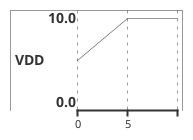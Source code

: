 {
  "sha1": "79y507xmx1nfdidqkqudl7y95qr41ry",
  "insertion": {
    "when": "2024-05-30T20:48:21.154Z",
    "user": "plantuml@gmail.com"
  }
}
@startuml
analog "VDD" as VDD
@0
VDD is 5
@5
VDD is 10
@enduml
